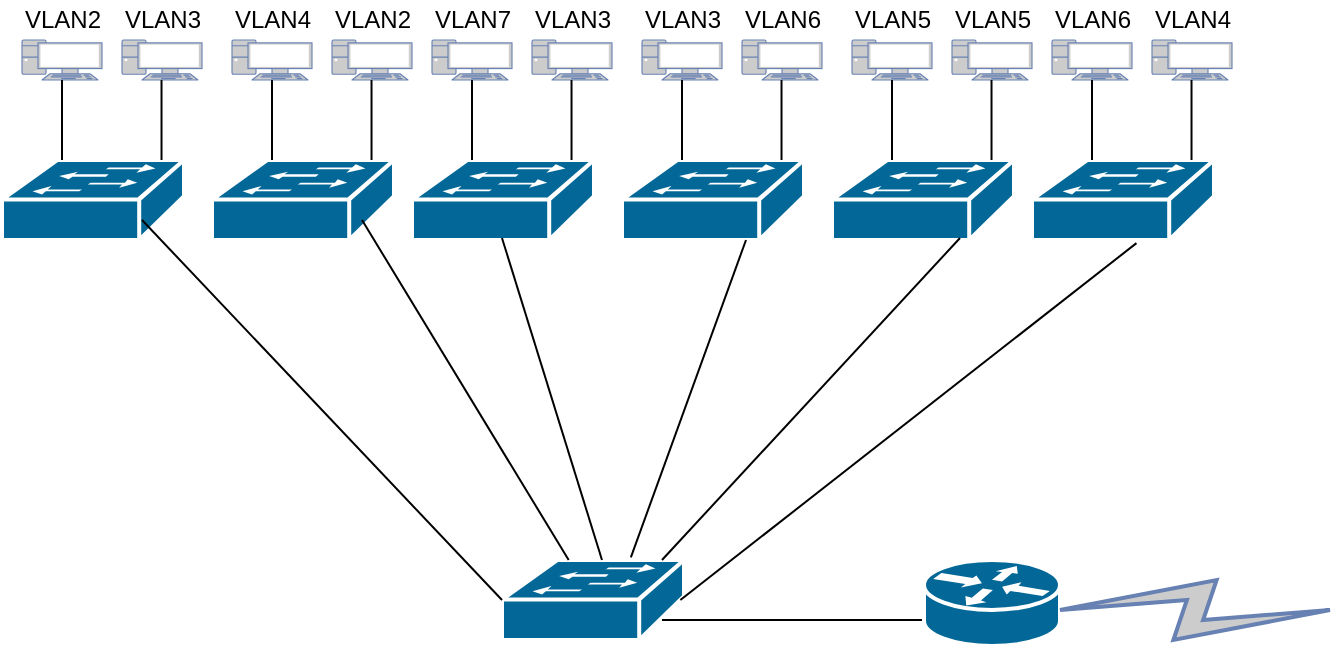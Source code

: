 <mxfile version="12.8.5" type="github">
  <diagram id="GbwHnD-b7ZU8oAO2V3ko" name="Page-1">
    <mxGraphModel dx="1666" dy="771" grid="1" gridSize="10" guides="1" tooltips="1" connect="1" arrows="1" fold="1" page="1" pageScale="1" pageWidth="850" pageHeight="1100" math="0" shadow="0">
      <root>
        <mxCell id="0" />
        <mxCell id="1" parent="0" />
        <mxCell id="EAP7nbtq2uLV0nLtH29_-1" value="" style="shape=mxgraph.cisco.switches.workgroup_switch;html=1;pointerEvents=1;dashed=0;fillColor=#036897;strokeColor=#ffffff;strokeWidth=2;verticalLabelPosition=bottom;verticalAlign=top;align=center;outlineConnect=0;" parent="1" vertex="1">
          <mxGeometry x="20" y="350" width="91" height="40" as="geometry" />
        </mxCell>
        <mxCell id="EAP7nbtq2uLV0nLtH29_-2" value="" style="fontColor=#0066CC;verticalAlign=top;verticalLabelPosition=bottom;labelPosition=center;align=center;html=1;outlineConnect=0;fillColor=#CCCCCC;strokeColor=#6881B3;gradientColor=none;gradientDirection=north;strokeWidth=2;shape=mxgraph.networks.pc;" parent="1" vertex="1">
          <mxGeometry x="30" y="290" width="40" height="20" as="geometry" />
        </mxCell>
        <mxCell id="EAP7nbtq2uLV0nLtH29_-3" value="" style="fontColor=#0066CC;verticalAlign=top;verticalLabelPosition=bottom;labelPosition=center;align=center;html=1;outlineConnect=0;fillColor=#CCCCCC;strokeColor=#6881B3;gradientColor=none;gradientDirection=north;strokeWidth=2;shape=mxgraph.networks.pc;" parent="1" vertex="1">
          <mxGeometry x="80" y="290" width="40" height="20" as="geometry" />
        </mxCell>
        <mxCell id="M5She6nAlUnKsvVRVkDN-1" value="" style="endArrow=none;html=1;" edge="1" parent="1">
          <mxGeometry width="50" height="50" relative="1" as="geometry">
            <mxPoint x="99.76" y="350" as="sourcePoint" />
            <mxPoint x="99.76" y="310" as="targetPoint" />
          </mxGeometry>
        </mxCell>
        <mxCell id="M5She6nAlUnKsvVRVkDN-2" value="" style="endArrow=none;html=1;" edge="1" parent="1">
          <mxGeometry width="50" height="50" relative="1" as="geometry">
            <mxPoint x="50" y="350" as="sourcePoint" />
            <mxPoint x="50" y="310" as="targetPoint" />
          </mxGeometry>
        </mxCell>
        <mxCell id="M5She6nAlUnKsvVRVkDN-3" value="VLAN2" style="text;html=1;resizable=0;autosize=1;align=center;verticalAlign=middle;points=[];fillColor=none;strokeColor=none;rounded=0;" vertex="1" parent="1">
          <mxGeometry x="25" y="270" width="50" height="20" as="geometry" />
        </mxCell>
        <mxCell id="M5She6nAlUnKsvVRVkDN-4" value="VLAN3" style="text;html=1;resizable=0;autosize=1;align=center;verticalAlign=middle;points=[];fillColor=none;strokeColor=none;rounded=0;" vertex="1" parent="1">
          <mxGeometry x="75" y="270" width="50" height="20" as="geometry" />
        </mxCell>
        <mxCell id="M5She6nAlUnKsvVRVkDN-5" value="" style="shape=mxgraph.cisco.switches.workgroup_switch;html=1;pointerEvents=1;dashed=0;fillColor=#036897;strokeColor=#ffffff;strokeWidth=2;verticalLabelPosition=bottom;verticalAlign=top;align=center;outlineConnect=0;" vertex="1" parent="1">
          <mxGeometry x="125" y="350" width="91" height="40" as="geometry" />
        </mxCell>
        <mxCell id="M5She6nAlUnKsvVRVkDN-6" value="" style="fontColor=#0066CC;verticalAlign=top;verticalLabelPosition=bottom;labelPosition=center;align=center;html=1;outlineConnect=0;fillColor=#CCCCCC;strokeColor=#6881B3;gradientColor=none;gradientDirection=north;strokeWidth=2;shape=mxgraph.networks.pc;" vertex="1" parent="1">
          <mxGeometry x="135" y="290" width="40" height="20" as="geometry" />
        </mxCell>
        <mxCell id="M5She6nAlUnKsvVRVkDN-7" value="" style="fontColor=#0066CC;verticalAlign=top;verticalLabelPosition=bottom;labelPosition=center;align=center;html=1;outlineConnect=0;fillColor=#CCCCCC;strokeColor=#6881B3;gradientColor=none;gradientDirection=north;strokeWidth=2;shape=mxgraph.networks.pc;" vertex="1" parent="1">
          <mxGeometry x="185" y="290" width="40" height="20" as="geometry" />
        </mxCell>
        <mxCell id="M5She6nAlUnKsvVRVkDN-8" value="" style="endArrow=none;html=1;" edge="1" parent="1">
          <mxGeometry width="50" height="50" relative="1" as="geometry">
            <mxPoint x="204.76" y="350" as="sourcePoint" />
            <mxPoint x="204.76" y="310" as="targetPoint" />
          </mxGeometry>
        </mxCell>
        <mxCell id="M5She6nAlUnKsvVRVkDN-9" value="" style="endArrow=none;html=1;" edge="1" parent="1">
          <mxGeometry width="50" height="50" relative="1" as="geometry">
            <mxPoint x="155" y="350" as="sourcePoint" />
            <mxPoint x="155" y="310" as="targetPoint" />
          </mxGeometry>
        </mxCell>
        <mxCell id="M5She6nAlUnKsvVRVkDN-10" value="VLAN4" style="text;html=1;resizable=0;autosize=1;align=center;verticalAlign=middle;points=[];fillColor=none;strokeColor=none;rounded=0;" vertex="1" parent="1">
          <mxGeometry x="130" y="270" width="50" height="20" as="geometry" />
        </mxCell>
        <mxCell id="M5She6nAlUnKsvVRVkDN-11" value="VLAN2" style="text;html=1;resizable=0;autosize=1;align=center;verticalAlign=middle;points=[];fillColor=none;strokeColor=none;rounded=0;" vertex="1" parent="1">
          <mxGeometry x="180" y="270" width="50" height="20" as="geometry" />
        </mxCell>
        <mxCell id="M5She6nAlUnKsvVRVkDN-12" value="" style="shape=mxgraph.cisco.switches.workgroup_switch;html=1;pointerEvents=1;dashed=0;fillColor=#036897;strokeColor=#ffffff;strokeWidth=2;verticalLabelPosition=bottom;verticalAlign=top;align=center;outlineConnect=0;" vertex="1" parent="1">
          <mxGeometry x="225" y="350" width="91" height="40" as="geometry" />
        </mxCell>
        <mxCell id="M5She6nAlUnKsvVRVkDN-13" value="" style="fontColor=#0066CC;verticalAlign=top;verticalLabelPosition=bottom;labelPosition=center;align=center;html=1;outlineConnect=0;fillColor=#CCCCCC;strokeColor=#6881B3;gradientColor=none;gradientDirection=north;strokeWidth=2;shape=mxgraph.networks.pc;" vertex="1" parent="1">
          <mxGeometry x="235" y="290" width="40" height="20" as="geometry" />
        </mxCell>
        <mxCell id="M5She6nAlUnKsvVRVkDN-14" value="" style="fontColor=#0066CC;verticalAlign=top;verticalLabelPosition=bottom;labelPosition=center;align=center;html=1;outlineConnect=0;fillColor=#CCCCCC;strokeColor=#6881B3;gradientColor=none;gradientDirection=north;strokeWidth=2;shape=mxgraph.networks.pc;" vertex="1" parent="1">
          <mxGeometry x="285" y="290" width="40" height="20" as="geometry" />
        </mxCell>
        <mxCell id="M5She6nAlUnKsvVRVkDN-15" value="" style="endArrow=none;html=1;" edge="1" parent="1">
          <mxGeometry width="50" height="50" relative="1" as="geometry">
            <mxPoint x="304.76" y="350" as="sourcePoint" />
            <mxPoint x="304.76" y="310" as="targetPoint" />
          </mxGeometry>
        </mxCell>
        <mxCell id="M5She6nAlUnKsvVRVkDN-16" value="" style="endArrow=none;html=1;" edge="1" parent="1">
          <mxGeometry width="50" height="50" relative="1" as="geometry">
            <mxPoint x="255" y="350" as="sourcePoint" />
            <mxPoint x="255" y="310" as="targetPoint" />
          </mxGeometry>
        </mxCell>
        <mxCell id="M5She6nAlUnKsvVRVkDN-17" value="VLAN7" style="text;html=1;resizable=0;autosize=1;align=center;verticalAlign=middle;points=[];fillColor=none;strokeColor=none;rounded=0;" vertex="1" parent="1">
          <mxGeometry x="230" y="270" width="50" height="20" as="geometry" />
        </mxCell>
        <mxCell id="M5She6nAlUnKsvVRVkDN-18" value="VLAN3" style="text;html=1;resizable=0;autosize=1;align=center;verticalAlign=middle;points=[];fillColor=none;strokeColor=none;rounded=0;" vertex="1" parent="1">
          <mxGeometry x="280" y="270" width="50" height="20" as="geometry" />
        </mxCell>
        <mxCell id="M5She6nAlUnKsvVRVkDN-19" value="" style="shape=mxgraph.cisco.switches.workgroup_switch;html=1;pointerEvents=1;dashed=0;fillColor=#036897;strokeColor=#ffffff;strokeWidth=2;verticalLabelPosition=bottom;verticalAlign=top;align=center;outlineConnect=0;" vertex="1" parent="1">
          <mxGeometry x="330" y="350" width="91" height="40" as="geometry" />
        </mxCell>
        <mxCell id="M5She6nAlUnKsvVRVkDN-20" value="" style="fontColor=#0066CC;verticalAlign=top;verticalLabelPosition=bottom;labelPosition=center;align=center;html=1;outlineConnect=0;fillColor=#CCCCCC;strokeColor=#6881B3;gradientColor=none;gradientDirection=north;strokeWidth=2;shape=mxgraph.networks.pc;" vertex="1" parent="1">
          <mxGeometry x="340" y="290" width="40" height="20" as="geometry" />
        </mxCell>
        <mxCell id="M5She6nAlUnKsvVRVkDN-21" value="" style="fontColor=#0066CC;verticalAlign=top;verticalLabelPosition=bottom;labelPosition=center;align=center;html=1;outlineConnect=0;fillColor=#CCCCCC;strokeColor=#6881B3;gradientColor=none;gradientDirection=north;strokeWidth=2;shape=mxgraph.networks.pc;" vertex="1" parent="1">
          <mxGeometry x="390" y="290" width="40" height="20" as="geometry" />
        </mxCell>
        <mxCell id="M5She6nAlUnKsvVRVkDN-22" value="" style="endArrow=none;html=1;" edge="1" parent="1">
          <mxGeometry width="50" height="50" relative="1" as="geometry">
            <mxPoint x="409.76" y="350" as="sourcePoint" />
            <mxPoint x="409.76" y="310" as="targetPoint" />
          </mxGeometry>
        </mxCell>
        <mxCell id="M5She6nAlUnKsvVRVkDN-23" value="" style="endArrow=none;html=1;" edge="1" parent="1">
          <mxGeometry width="50" height="50" relative="1" as="geometry">
            <mxPoint x="360" y="350" as="sourcePoint" />
            <mxPoint x="360" y="310" as="targetPoint" />
          </mxGeometry>
        </mxCell>
        <mxCell id="M5She6nAlUnKsvVRVkDN-24" value="VLAN3" style="text;html=1;resizable=0;autosize=1;align=center;verticalAlign=middle;points=[];fillColor=none;strokeColor=none;rounded=0;" vertex="1" parent="1">
          <mxGeometry x="335" y="270" width="50" height="20" as="geometry" />
        </mxCell>
        <mxCell id="M5She6nAlUnKsvVRVkDN-25" value="VLAN6" style="text;html=1;resizable=0;autosize=1;align=center;verticalAlign=middle;points=[];fillColor=none;strokeColor=none;rounded=0;" vertex="1" parent="1">
          <mxGeometry x="385" y="270" width="50" height="20" as="geometry" />
        </mxCell>
        <mxCell id="M5She6nAlUnKsvVRVkDN-26" value="" style="shape=mxgraph.cisco.switches.workgroup_switch;html=1;pointerEvents=1;dashed=0;fillColor=#036897;strokeColor=#ffffff;strokeWidth=2;verticalLabelPosition=bottom;verticalAlign=top;align=center;outlineConnect=0;" vertex="1" parent="1">
          <mxGeometry x="435" y="350" width="91" height="40" as="geometry" />
        </mxCell>
        <mxCell id="M5She6nAlUnKsvVRVkDN-27" value="" style="fontColor=#0066CC;verticalAlign=top;verticalLabelPosition=bottom;labelPosition=center;align=center;html=1;outlineConnect=0;fillColor=#CCCCCC;strokeColor=#6881B3;gradientColor=none;gradientDirection=north;strokeWidth=2;shape=mxgraph.networks.pc;" vertex="1" parent="1">
          <mxGeometry x="445" y="290" width="40" height="20" as="geometry" />
        </mxCell>
        <mxCell id="M5She6nAlUnKsvVRVkDN-28" value="" style="fontColor=#0066CC;verticalAlign=top;verticalLabelPosition=bottom;labelPosition=center;align=center;html=1;outlineConnect=0;fillColor=#CCCCCC;strokeColor=#6881B3;gradientColor=none;gradientDirection=north;strokeWidth=2;shape=mxgraph.networks.pc;" vertex="1" parent="1">
          <mxGeometry x="495" y="290" width="40" height="20" as="geometry" />
        </mxCell>
        <mxCell id="M5She6nAlUnKsvVRVkDN-29" value="" style="endArrow=none;html=1;" edge="1" parent="1">
          <mxGeometry width="50" height="50" relative="1" as="geometry">
            <mxPoint x="514.76" y="350" as="sourcePoint" />
            <mxPoint x="514.76" y="310" as="targetPoint" />
          </mxGeometry>
        </mxCell>
        <mxCell id="M5She6nAlUnKsvVRVkDN-30" value="" style="endArrow=none;html=1;" edge="1" parent="1">
          <mxGeometry width="50" height="50" relative="1" as="geometry">
            <mxPoint x="465" y="350" as="sourcePoint" />
            <mxPoint x="465" y="310" as="targetPoint" />
          </mxGeometry>
        </mxCell>
        <mxCell id="M5She6nAlUnKsvVRVkDN-31" value="VLAN5" style="text;html=1;resizable=0;autosize=1;align=center;verticalAlign=middle;points=[];fillColor=none;strokeColor=none;rounded=0;" vertex="1" parent="1">
          <mxGeometry x="440" y="270" width="50" height="20" as="geometry" />
        </mxCell>
        <mxCell id="M5She6nAlUnKsvVRVkDN-32" value="VLAN5" style="text;html=1;resizable=0;autosize=1;align=center;verticalAlign=middle;points=[];fillColor=none;strokeColor=none;rounded=0;" vertex="1" parent="1">
          <mxGeometry x="490" y="270" width="50" height="20" as="geometry" />
        </mxCell>
        <mxCell id="M5She6nAlUnKsvVRVkDN-33" value="" style="shape=mxgraph.cisco.switches.workgroup_switch;html=1;pointerEvents=1;dashed=0;fillColor=#036897;strokeColor=#ffffff;strokeWidth=2;verticalLabelPosition=bottom;verticalAlign=top;align=center;outlineConnect=0;" vertex="1" parent="1">
          <mxGeometry x="535" y="350" width="91" height="40" as="geometry" />
        </mxCell>
        <mxCell id="M5She6nAlUnKsvVRVkDN-34" value="" style="fontColor=#0066CC;verticalAlign=top;verticalLabelPosition=bottom;labelPosition=center;align=center;html=1;outlineConnect=0;fillColor=#CCCCCC;strokeColor=#6881B3;gradientColor=none;gradientDirection=north;strokeWidth=2;shape=mxgraph.networks.pc;" vertex="1" parent="1">
          <mxGeometry x="545" y="290" width="40" height="20" as="geometry" />
        </mxCell>
        <mxCell id="M5She6nAlUnKsvVRVkDN-35" value="" style="fontColor=#0066CC;verticalAlign=top;verticalLabelPosition=bottom;labelPosition=center;align=center;html=1;outlineConnect=0;fillColor=#CCCCCC;strokeColor=#6881B3;gradientColor=none;gradientDirection=north;strokeWidth=2;shape=mxgraph.networks.pc;" vertex="1" parent="1">
          <mxGeometry x="595" y="290" width="40" height="20" as="geometry" />
        </mxCell>
        <mxCell id="M5She6nAlUnKsvVRVkDN-36" value="" style="endArrow=none;html=1;" edge="1" parent="1">
          <mxGeometry width="50" height="50" relative="1" as="geometry">
            <mxPoint x="614.76" y="350" as="sourcePoint" />
            <mxPoint x="614.76" y="310" as="targetPoint" />
          </mxGeometry>
        </mxCell>
        <mxCell id="M5She6nAlUnKsvVRVkDN-37" value="" style="endArrow=none;html=1;" edge="1" parent="1">
          <mxGeometry width="50" height="50" relative="1" as="geometry">
            <mxPoint x="565" y="350" as="sourcePoint" />
            <mxPoint x="565" y="310" as="targetPoint" />
          </mxGeometry>
        </mxCell>
        <mxCell id="M5She6nAlUnKsvVRVkDN-38" value="VLAN6" style="text;html=1;resizable=0;autosize=1;align=center;verticalAlign=middle;points=[];fillColor=none;strokeColor=none;rounded=0;" vertex="1" parent="1">
          <mxGeometry x="540" y="270" width="50" height="20" as="geometry" />
        </mxCell>
        <mxCell id="M5She6nAlUnKsvVRVkDN-39" value="VLAN4" style="text;html=1;resizable=0;autosize=1;align=center;verticalAlign=middle;points=[];fillColor=none;strokeColor=none;rounded=0;" vertex="1" parent="1">
          <mxGeometry x="590" y="270" width="50" height="20" as="geometry" />
        </mxCell>
        <mxCell id="M5She6nAlUnKsvVRVkDN-40" value="" style="shape=mxgraph.cisco.switches.workgroup_switch;html=1;pointerEvents=1;dashed=0;fillColor=#036897;strokeColor=#ffffff;strokeWidth=2;verticalLabelPosition=bottom;verticalAlign=top;align=center;outlineConnect=0;" vertex="1" parent="1">
          <mxGeometry x="270" y="550" width="91" height="40" as="geometry" />
        </mxCell>
        <mxCell id="M5She6nAlUnKsvVRVkDN-41" value="" style="shape=mxgraph.cisco.routers.router;html=1;pointerEvents=1;dashed=0;fillColor=#036897;strokeColor=#ffffff;strokeWidth=2;verticalLabelPosition=bottom;verticalAlign=top;align=center;outlineConnect=0;" vertex="1" parent="1">
          <mxGeometry x="481" y="550" width="68" height="43" as="geometry" />
        </mxCell>
        <mxCell id="M5She6nAlUnKsvVRVkDN-42" value="" style="endArrow=none;html=1;entryX=0.574;entryY=1.039;entryDx=0;entryDy=0;entryPerimeter=0;exitX=0.98;exitY=0.5;exitDx=0;exitDy=0;exitPerimeter=0;" edge="1" parent="1" source="M5She6nAlUnKsvVRVkDN-40" target="M5She6nAlUnKsvVRVkDN-33">
          <mxGeometry width="50" height="50" relative="1" as="geometry">
            <mxPoint x="370" y="560" as="sourcePoint" />
            <mxPoint x="411" y="500" as="targetPoint" />
          </mxGeometry>
        </mxCell>
        <mxCell id="M5She6nAlUnKsvVRVkDN-43" value="" style="endArrow=none;html=1;entryX=0;entryY=0.98;entryDx=0;entryDy=0;entryPerimeter=0;" edge="1" parent="1">
          <mxGeometry width="50" height="50" relative="1" as="geometry">
            <mxPoint x="350" y="550" as="sourcePoint" />
            <mxPoint x="499" y="389.0" as="targetPoint" />
          </mxGeometry>
        </mxCell>
        <mxCell id="M5She6nAlUnKsvVRVkDN-44" value="" style="endArrow=none;html=1;entryX=0;entryY=0.98;entryDx=0;entryDy=0;entryPerimeter=0;exitX=0.708;exitY=-0.033;exitDx=0;exitDy=0;exitPerimeter=0;" edge="1" parent="1" source="M5She6nAlUnKsvVRVkDN-40">
          <mxGeometry width="50" height="50" relative="1" as="geometry">
            <mxPoint x="218" y="550.8" as="sourcePoint" />
            <mxPoint x="392" y="390.0" as="targetPoint" />
          </mxGeometry>
        </mxCell>
        <mxCell id="M5She6nAlUnKsvVRVkDN-45" value="" style="endArrow=none;html=1;entryX=0;entryY=0.98;entryDx=0;entryDy=0;entryPerimeter=0;" edge="1" parent="1">
          <mxGeometry width="50" height="50" relative="1" as="geometry">
            <mxPoint x="320" y="550" as="sourcePoint" />
            <mxPoint x="270" y="389.0" as="targetPoint" />
          </mxGeometry>
        </mxCell>
        <mxCell id="M5She6nAlUnKsvVRVkDN-48" value="" style="endArrow=none;html=1;entryX=0;entryY=0.98;entryDx=0;entryDy=0;entryPerimeter=0;" edge="1" parent="1" source="M5She6nAlUnKsvVRVkDN-40">
          <mxGeometry width="50" height="50" relative="1" as="geometry">
            <mxPoint x="250" y="541" as="sourcePoint" />
            <mxPoint x="200" y="380" as="targetPoint" />
          </mxGeometry>
        </mxCell>
        <mxCell id="M5She6nAlUnKsvVRVkDN-49" value="" style="endArrow=none;html=1;entryX=0;entryY=0.98;entryDx=0;entryDy=0;entryPerimeter=0;exitX=0;exitY=0.5;exitDx=0;exitDy=0;exitPerimeter=0;" edge="1" parent="1" source="M5She6nAlUnKsvVRVkDN-40">
          <mxGeometry width="50" height="50" relative="1" as="geometry">
            <mxPoint x="140" y="541" as="sourcePoint" />
            <mxPoint x="90" y="380" as="targetPoint" />
          </mxGeometry>
        </mxCell>
        <mxCell id="M5She6nAlUnKsvVRVkDN-51" value="" style="endArrow=none;html=1;" edge="1" parent="1">
          <mxGeometry width="50" height="50" relative="1" as="geometry">
            <mxPoint x="480" y="580" as="sourcePoint" />
            <mxPoint x="350" y="580" as="targetPoint" />
          </mxGeometry>
        </mxCell>
        <mxCell id="M5She6nAlUnKsvVRVkDN-53" value="" style="fontColor=#0066CC;verticalAlign=top;verticalLabelPosition=bottom;labelPosition=center;align=center;html=1;outlineConnect=0;fillColor=#CCCCCC;strokeColor=#6881B3;gradientColor=none;gradientDirection=north;strokeWidth=2;shape=mxgraph.networks.comm_link;direction=south;" vertex="1" parent="1">
          <mxGeometry x="549" y="560" width="135" height="30" as="geometry" />
        </mxCell>
      </root>
    </mxGraphModel>
  </diagram>
</mxfile>
